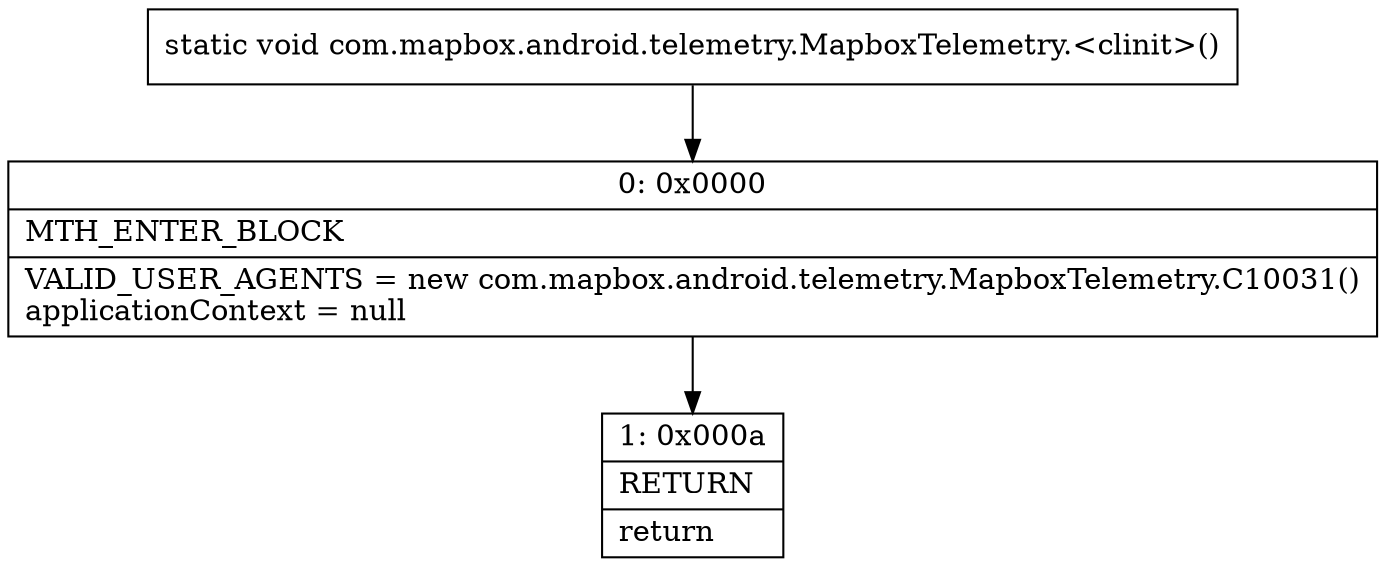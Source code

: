 digraph "CFG forcom.mapbox.android.telemetry.MapboxTelemetry.\<clinit\>()V" {
Node_0 [shape=record,label="{0\:\ 0x0000|MTH_ENTER_BLOCK\l|VALID_USER_AGENTS = new com.mapbox.android.telemetry.MapboxTelemetry.C10031()\lapplicationContext = null\l}"];
Node_1 [shape=record,label="{1\:\ 0x000a|RETURN\l|return\l}"];
MethodNode[shape=record,label="{static void com.mapbox.android.telemetry.MapboxTelemetry.\<clinit\>() }"];
MethodNode -> Node_0;
Node_0 -> Node_1;
}

